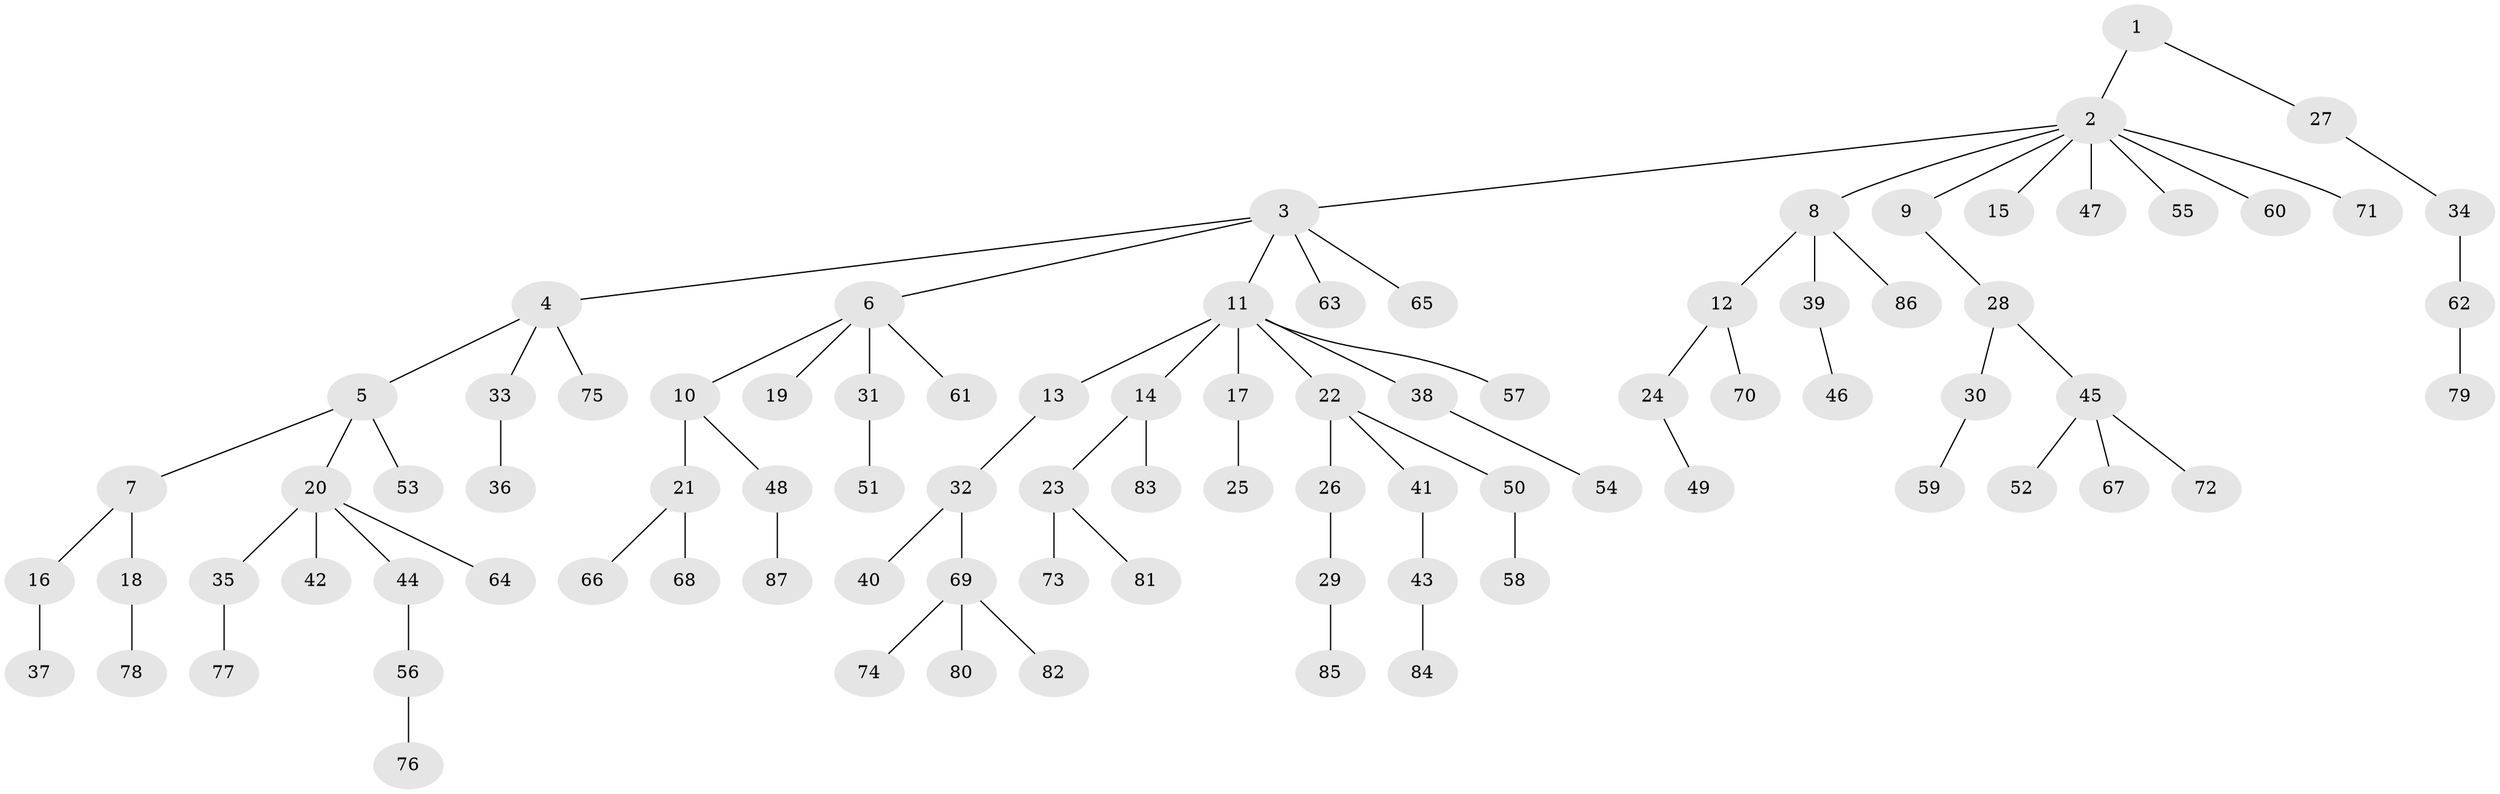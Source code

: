 // coarse degree distribution, {2: 0.17543859649122806, 8: 0.017543859649122806, 5: 0.03508771929824561, 3: 0.10526315789473684, 7: 0.03508771929824561, 4: 0.03508771929824561, 1: 0.5964912280701754}
// Generated by graph-tools (version 1.1) at 2025/42/03/06/25 10:42:05]
// undirected, 87 vertices, 86 edges
graph export_dot {
graph [start="1"]
  node [color=gray90,style=filled];
  1;
  2;
  3;
  4;
  5;
  6;
  7;
  8;
  9;
  10;
  11;
  12;
  13;
  14;
  15;
  16;
  17;
  18;
  19;
  20;
  21;
  22;
  23;
  24;
  25;
  26;
  27;
  28;
  29;
  30;
  31;
  32;
  33;
  34;
  35;
  36;
  37;
  38;
  39;
  40;
  41;
  42;
  43;
  44;
  45;
  46;
  47;
  48;
  49;
  50;
  51;
  52;
  53;
  54;
  55;
  56;
  57;
  58;
  59;
  60;
  61;
  62;
  63;
  64;
  65;
  66;
  67;
  68;
  69;
  70;
  71;
  72;
  73;
  74;
  75;
  76;
  77;
  78;
  79;
  80;
  81;
  82;
  83;
  84;
  85;
  86;
  87;
  1 -- 2;
  1 -- 27;
  2 -- 3;
  2 -- 8;
  2 -- 9;
  2 -- 15;
  2 -- 47;
  2 -- 55;
  2 -- 60;
  2 -- 71;
  3 -- 4;
  3 -- 6;
  3 -- 11;
  3 -- 63;
  3 -- 65;
  4 -- 5;
  4 -- 33;
  4 -- 75;
  5 -- 7;
  5 -- 20;
  5 -- 53;
  6 -- 10;
  6 -- 19;
  6 -- 31;
  6 -- 61;
  7 -- 16;
  7 -- 18;
  8 -- 12;
  8 -- 39;
  8 -- 86;
  9 -- 28;
  10 -- 21;
  10 -- 48;
  11 -- 13;
  11 -- 14;
  11 -- 17;
  11 -- 22;
  11 -- 38;
  11 -- 57;
  12 -- 24;
  12 -- 70;
  13 -- 32;
  14 -- 23;
  14 -- 83;
  16 -- 37;
  17 -- 25;
  18 -- 78;
  20 -- 35;
  20 -- 42;
  20 -- 44;
  20 -- 64;
  21 -- 66;
  21 -- 68;
  22 -- 26;
  22 -- 41;
  22 -- 50;
  23 -- 73;
  23 -- 81;
  24 -- 49;
  26 -- 29;
  27 -- 34;
  28 -- 30;
  28 -- 45;
  29 -- 85;
  30 -- 59;
  31 -- 51;
  32 -- 40;
  32 -- 69;
  33 -- 36;
  34 -- 62;
  35 -- 77;
  38 -- 54;
  39 -- 46;
  41 -- 43;
  43 -- 84;
  44 -- 56;
  45 -- 52;
  45 -- 67;
  45 -- 72;
  48 -- 87;
  50 -- 58;
  56 -- 76;
  62 -- 79;
  69 -- 74;
  69 -- 80;
  69 -- 82;
}
